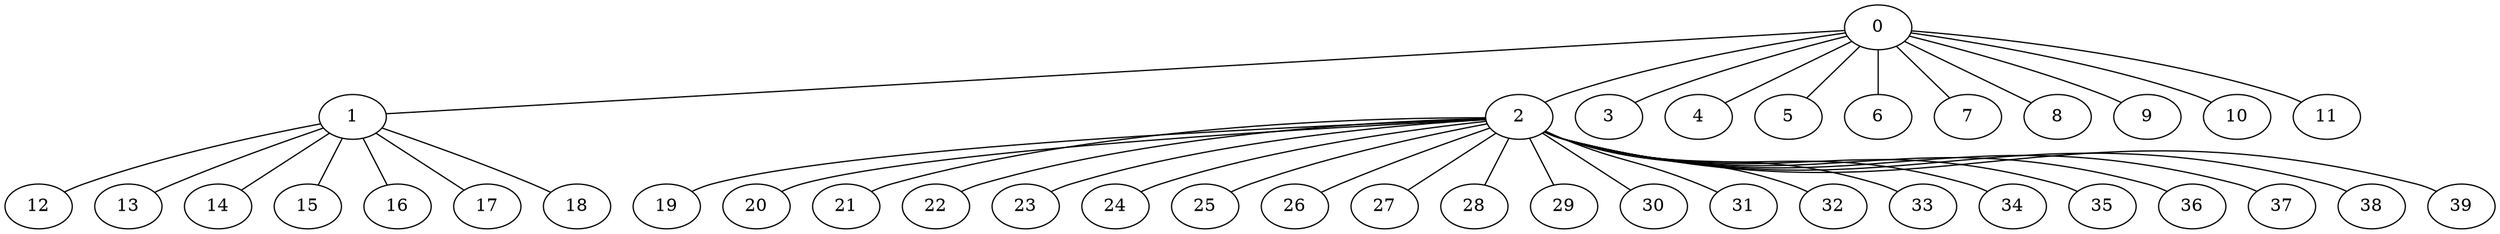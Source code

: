 
graph graphname {
    0 -- 1
0 -- 2
0 -- 3
0 -- 4
0 -- 5
0 -- 6
0 -- 7
0 -- 8
0 -- 9
0 -- 10
0 -- 11
1 -- 12
1 -- 13
1 -- 14
1 -- 15
1 -- 16
1 -- 17
1 -- 18
2 -- 19
2 -- 20
2 -- 21
2 -- 22
2 -- 23
2 -- 24
2 -- 25
2 -- 26
2 -- 27
2 -- 28
2 -- 29
2 -- 30
2 -- 31
2 -- 32
2 -- 33
2 -- 34
2 -- 35
2 -- 36
2 -- 37
2 -- 38
2 -- 39

}
